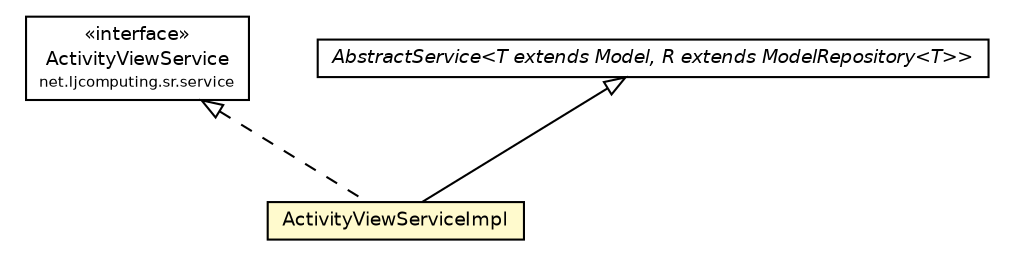 #!/usr/local/bin/dot
#
# Class diagram 
# Generated by UMLGraph version R5_6 (http://www.umlgraph.org/)
#

digraph G {
	edge [fontname="Helvetica",fontsize=10,labelfontname="Helvetica",labelfontsize=10];
	node [fontname="Helvetica",fontsize=10,shape=plaintext];
	nodesep=0.25;
	ranksep=0.5;
	// net.ljcomputing.sr.service.ActivityViewService
	c3209 [label=<<table title="net.ljcomputing.sr.service.ActivityViewService" border="0" cellborder="1" cellspacing="0" cellpadding="2" port="p" href="../ActivityViewService.html">
		<tr><td><table border="0" cellspacing="0" cellpadding="1">
<tr><td align="center" balign="center"> &#171;interface&#187; </td></tr>
<tr><td align="center" balign="center"> ActivityViewService </td></tr>
<tr><td align="center" balign="center"><font point-size="7.0"> net.ljcomputing.sr.service </font></td></tr>
		</table></td></tr>
		</table>>, URL="../ActivityViewService.html", fontname="Helvetica", fontcolor="black", fontsize=9.0];
	// net.ljcomputing.sr.service.impl.ActivityViewServiceImpl
	c3215 [label=<<table title="net.ljcomputing.sr.service.impl.ActivityViewServiceImpl" border="0" cellborder="1" cellspacing="0" cellpadding="2" port="p" bgcolor="lemonChiffon" href="./ActivityViewServiceImpl.html">
		<tr><td><table border="0" cellspacing="0" cellpadding="1">
<tr><td align="center" balign="center"> ActivityViewServiceImpl </td></tr>
		</table></td></tr>
		</table>>, URL="./ActivityViewServiceImpl.html", fontname="Helvetica", fontcolor="black", fontsize=9.0];
	// net.ljcomputing.sr.service.impl.AbstractService<T extends net.ljcomputing.sr.model.Model, R extends net.ljcomputing.sr.repository.impl.ModelRepository<T>>
	c3220 [label=<<table title="net.ljcomputing.sr.service.impl.AbstractService" border="0" cellborder="1" cellspacing="0" cellpadding="2" port="p" href="./AbstractService.html">
		<tr><td><table border="0" cellspacing="0" cellpadding="1">
<tr><td align="center" balign="center"><font face="Helvetica-Oblique"> AbstractService&lt;T extends Model, R extends ModelRepository&lt;T&gt;&gt; </font></td></tr>
		</table></td></tr>
		</table>>, URL="./AbstractService.html", fontname="Helvetica", fontcolor="black", fontsize=9.0];
	//net.ljcomputing.sr.service.impl.ActivityViewServiceImpl extends net.ljcomputing.sr.service.impl.AbstractService<net.ljcomputing.sr.model.ActivityViewModel, net.ljcomputing.sr.repository.impl.ActivityViewModelRepositoryImpl>
	c3220:p -> c3215:p [dir=back,arrowtail=empty];
	//net.ljcomputing.sr.service.impl.ActivityViewServiceImpl implements net.ljcomputing.sr.service.ActivityViewService
	c3209:p -> c3215:p [dir=back,arrowtail=empty,style=dashed];
}

